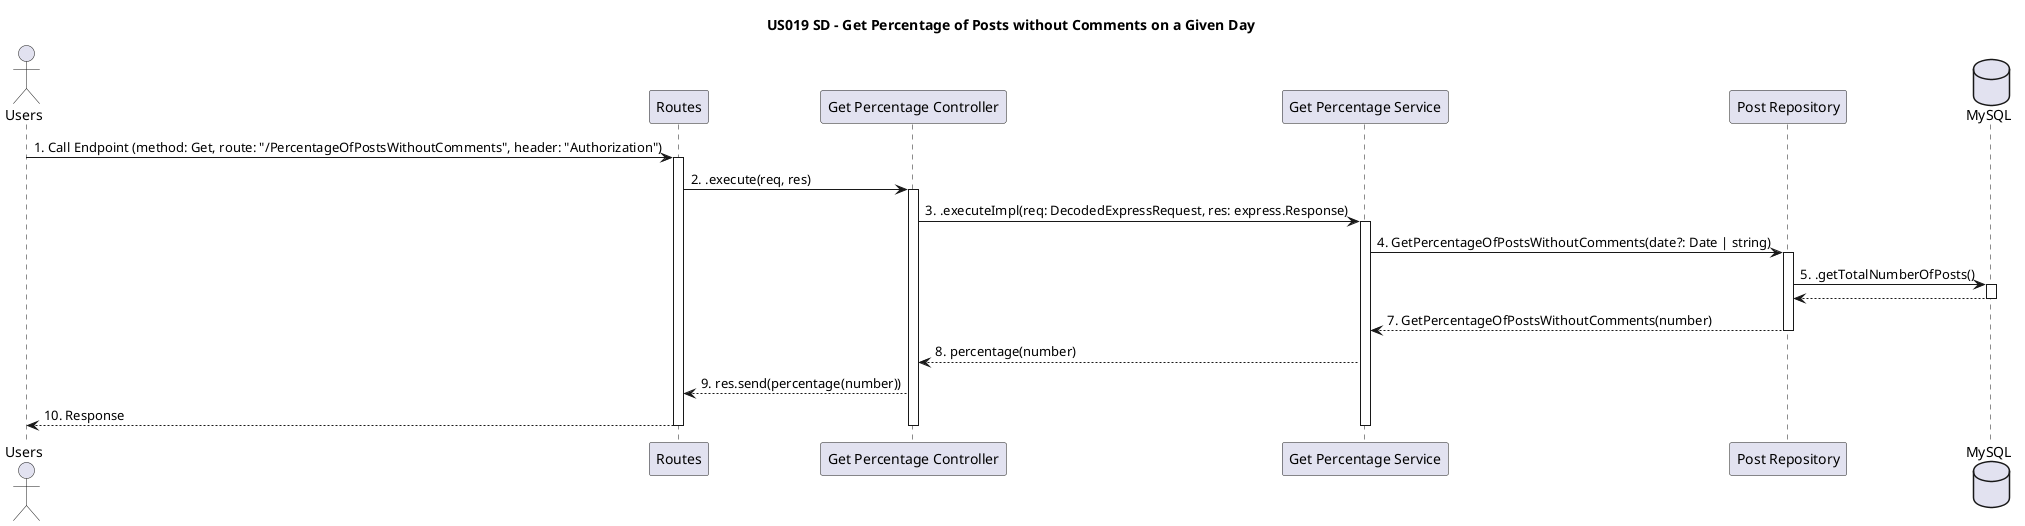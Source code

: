 @startuml SD-US019

title US019 SD - Get Percentage of Posts without Comments on a Given Day

actor Users
participant Routes
participant "Get Percentage Controller" as Controller
participant "Get Percentage Service" as Service
participant "Post Repository" as Repo
database MySQL as Database

Users -> Routes: 1. Call Endpoint (method: Get, route: "/PercentageOfPostsWithoutComments", header: "Authorization")
activate Routes

Routes -> Controller: 2. .execute(req, res)
activate Controller

Controller -> Service: 3. .executeImpl(req: DecodedExpressRequest, res: express.Response)
activate Service

Service -> Repo: 4. GetPercentageOfPostsWithoutComments(date?: Date | string)
activate Repo

Repo -> Database: 5. .getTotalNumberOfPosts()
activate Database
Database --> Repo: 
deactivate Database
Repo --> Service: 7. GetPercentageOfPostsWithoutComments(number)
deactivate Repo

Service --> Controller: 8. percentage(number)

Controller --> Routes: 9. res.send(percentage(number))

Routes --> Users: 10. Response

deactivate Controller
deactivate Service
deactivate Routes

@enduml
